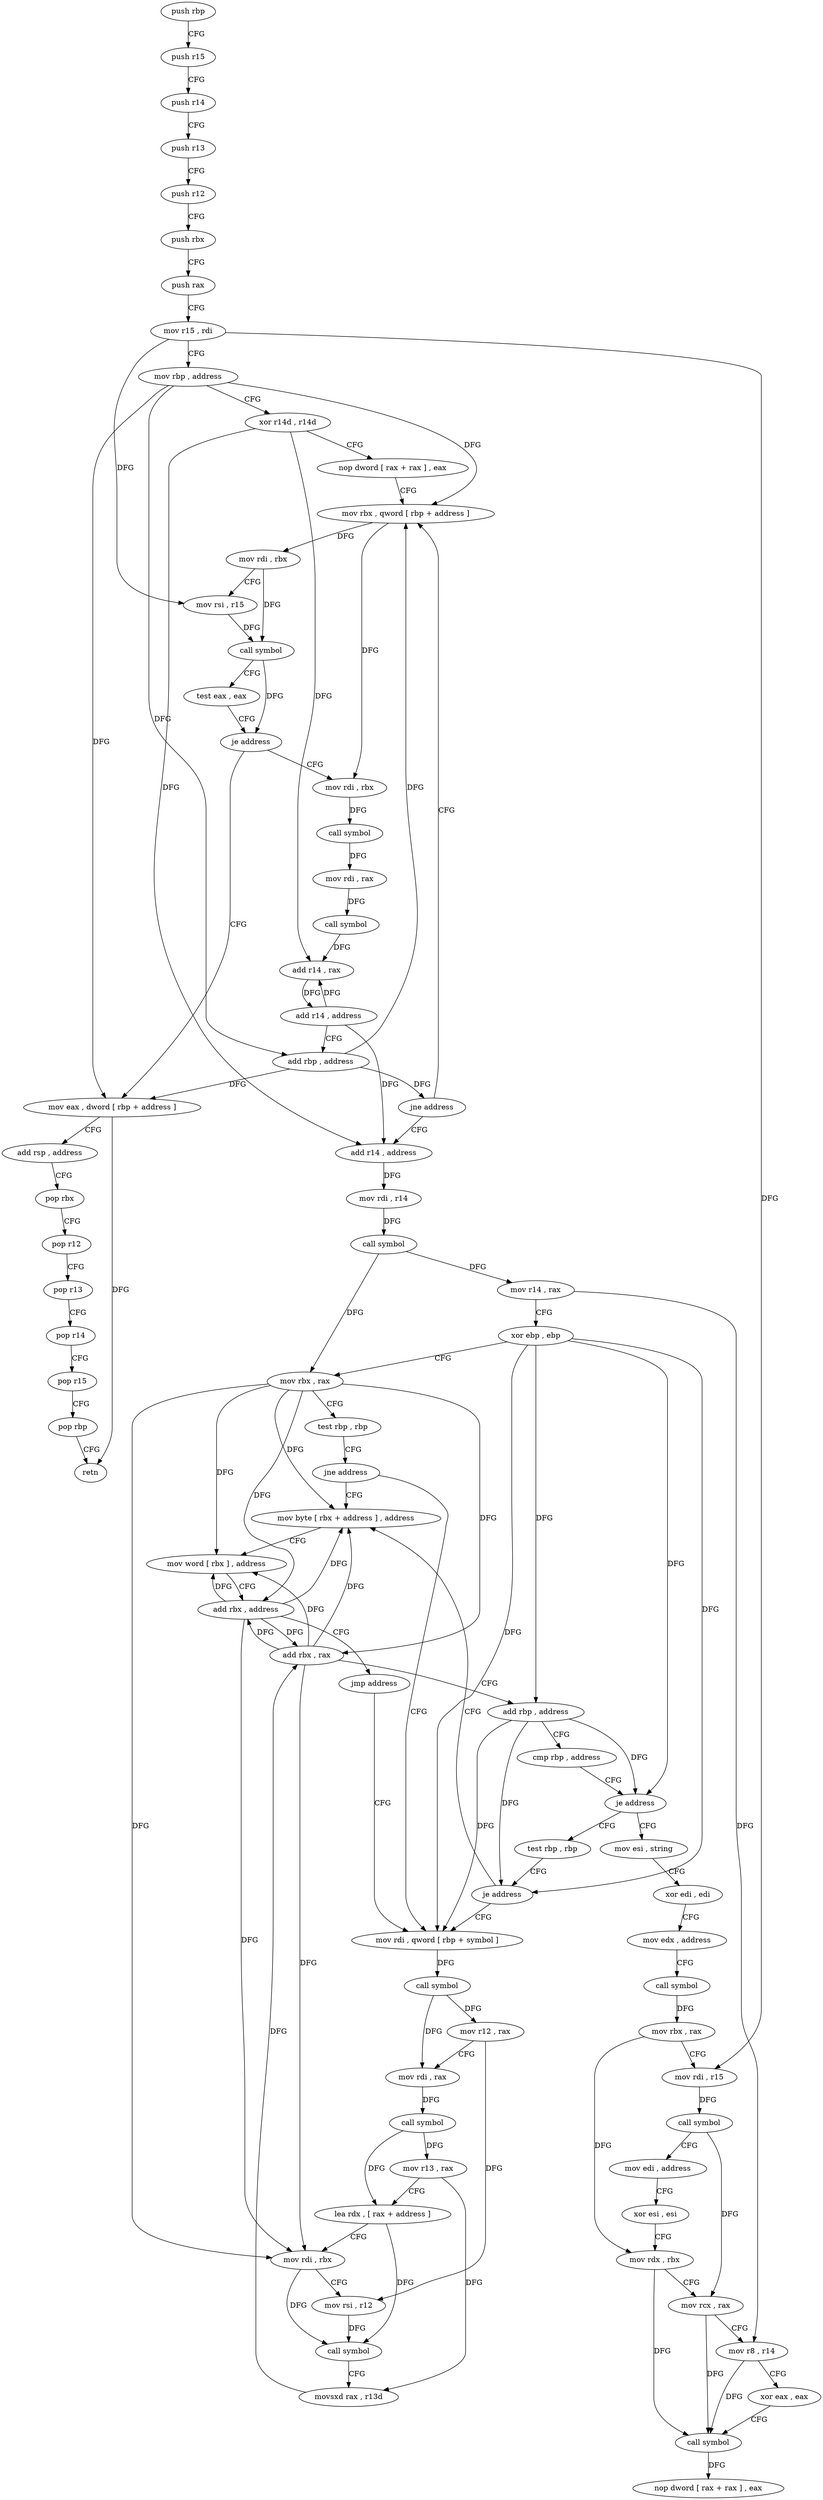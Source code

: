 digraph "func" {
"4213216" [label = "push rbp" ]
"4213217" [label = "push r15" ]
"4213219" [label = "push r14" ]
"4213221" [label = "push r13" ]
"4213223" [label = "push r12" ]
"4213225" [label = "push rbx" ]
"4213226" [label = "push rax" ]
"4213227" [label = "mov r15 , rdi" ]
"4213230" [label = "mov rbp , address" ]
"4213237" [label = "xor r14d , r14d" ]
"4213240" [label = "nop dword [ rax + rax ] , eax" ]
"4213248" [label = "mov rbx , qword [ rbp + address ]" ]
"4213408" [label = "mov eax , dword [ rbp + address ]" ]
"4213414" [label = "add rsp , address" ]
"4213418" [label = "pop rbx" ]
"4213419" [label = "pop r12" ]
"4213421" [label = "pop r13" ]
"4213423" [label = "pop r14" ]
"4213425" [label = "pop r15" ]
"4213427" [label = "pop rbp" ]
"4213428" [label = "retn" ]
"4213274" [label = "mov rdi , rbx" ]
"4213277" [label = "call symbol" ]
"4213282" [label = "mov rdi , rax" ]
"4213285" [label = "call symbol" ]
"4213290" [label = "add r14 , rax" ]
"4213293" [label = "add r14 , address" ]
"4213297" [label = "add rbp , address" ]
"4213301" [label = "jne address" ]
"4213303" [label = "add r14 , address" ]
"4213255" [label = "mov rdi , rbx" ]
"4213258" [label = "mov rsi , r15" ]
"4213261" [label = "call symbol" ]
"4213266" [label = "test eax , eax" ]
"4213268" [label = "je address" ]
"4213307" [label = "mov rdi , r14" ]
"4213310" [label = "call symbol" ]
"4213315" [label = "mov r14 , rax" ]
"4213318" [label = "xor ebp , ebp" ]
"4213320" [label = "mov rbx , rax" ]
"4213323" [label = "test rbp , rbp" ]
"4213326" [label = "jne address" ]
"4213393" [label = "mov byte [ rbx + address ] , address" ]
"4213328" [label = "mov rdi , qword [ rbp + symbol ]" ]
"4213397" [label = "mov word [ rbx ] , address" ]
"4213402" [label = "add rbx , address" ]
"4213406" [label = "jmp address" ]
"4213335" [label = "call symbol" ]
"4213340" [label = "mov r12 , rax" ]
"4213343" [label = "mov rdi , rax" ]
"4213346" [label = "call symbol" ]
"4213351" [label = "mov r13 , rax" ]
"4213354" [label = "lea rdx , [ rax + address ]" ]
"4213358" [label = "mov rdi , rbx" ]
"4213361" [label = "mov rsi , r12" ]
"4213364" [label = "call symbol" ]
"4213369" [label = "movsxd rax , r13d" ]
"4213372" [label = "add rbx , rax" ]
"4213375" [label = "add rbp , address" ]
"4213379" [label = "cmp rbp , address" ]
"4213386" [label = "je address" ]
"4213429" [label = "mov esi , string" ]
"4213388" [label = "test rbp , rbp" ]
"4213434" [label = "xor edi , edi" ]
"4213436" [label = "mov edx , address" ]
"4213441" [label = "call symbol" ]
"4213446" [label = "mov rbx , rax" ]
"4213449" [label = "mov rdi , r15" ]
"4213452" [label = "call symbol" ]
"4213457" [label = "mov edi , address" ]
"4213462" [label = "xor esi , esi" ]
"4213464" [label = "mov rdx , rbx" ]
"4213467" [label = "mov rcx , rax" ]
"4213470" [label = "mov r8 , r14" ]
"4213473" [label = "xor eax , eax" ]
"4213475" [label = "call symbol" ]
"4213480" [label = "nop dword [ rax + rax ] , eax" ]
"4213391" [label = "je address" ]
"4213216" -> "4213217" [ label = "CFG" ]
"4213217" -> "4213219" [ label = "CFG" ]
"4213219" -> "4213221" [ label = "CFG" ]
"4213221" -> "4213223" [ label = "CFG" ]
"4213223" -> "4213225" [ label = "CFG" ]
"4213225" -> "4213226" [ label = "CFG" ]
"4213226" -> "4213227" [ label = "CFG" ]
"4213227" -> "4213230" [ label = "CFG" ]
"4213227" -> "4213258" [ label = "DFG" ]
"4213227" -> "4213449" [ label = "DFG" ]
"4213230" -> "4213237" [ label = "CFG" ]
"4213230" -> "4213248" [ label = "DFG" ]
"4213230" -> "4213408" [ label = "DFG" ]
"4213230" -> "4213297" [ label = "DFG" ]
"4213237" -> "4213240" [ label = "CFG" ]
"4213237" -> "4213290" [ label = "DFG" ]
"4213237" -> "4213303" [ label = "DFG" ]
"4213240" -> "4213248" [ label = "CFG" ]
"4213248" -> "4213255" [ label = "DFG" ]
"4213248" -> "4213274" [ label = "DFG" ]
"4213408" -> "4213414" [ label = "CFG" ]
"4213408" -> "4213428" [ label = "DFG" ]
"4213414" -> "4213418" [ label = "CFG" ]
"4213418" -> "4213419" [ label = "CFG" ]
"4213419" -> "4213421" [ label = "CFG" ]
"4213421" -> "4213423" [ label = "CFG" ]
"4213423" -> "4213425" [ label = "CFG" ]
"4213425" -> "4213427" [ label = "CFG" ]
"4213427" -> "4213428" [ label = "CFG" ]
"4213274" -> "4213277" [ label = "DFG" ]
"4213277" -> "4213282" [ label = "DFG" ]
"4213282" -> "4213285" [ label = "DFG" ]
"4213285" -> "4213290" [ label = "DFG" ]
"4213290" -> "4213293" [ label = "DFG" ]
"4213293" -> "4213297" [ label = "CFG" ]
"4213293" -> "4213290" [ label = "DFG" ]
"4213293" -> "4213303" [ label = "DFG" ]
"4213297" -> "4213301" [ label = "DFG" ]
"4213297" -> "4213248" [ label = "DFG" ]
"4213297" -> "4213408" [ label = "DFG" ]
"4213301" -> "4213248" [ label = "CFG" ]
"4213301" -> "4213303" [ label = "CFG" ]
"4213303" -> "4213307" [ label = "DFG" ]
"4213255" -> "4213258" [ label = "CFG" ]
"4213255" -> "4213261" [ label = "DFG" ]
"4213258" -> "4213261" [ label = "DFG" ]
"4213261" -> "4213266" [ label = "CFG" ]
"4213261" -> "4213268" [ label = "DFG" ]
"4213266" -> "4213268" [ label = "CFG" ]
"4213268" -> "4213408" [ label = "CFG" ]
"4213268" -> "4213274" [ label = "CFG" ]
"4213307" -> "4213310" [ label = "DFG" ]
"4213310" -> "4213315" [ label = "DFG" ]
"4213310" -> "4213320" [ label = "DFG" ]
"4213315" -> "4213318" [ label = "CFG" ]
"4213315" -> "4213470" [ label = "DFG" ]
"4213318" -> "4213320" [ label = "CFG" ]
"4213318" -> "4213328" [ label = "DFG" ]
"4213318" -> "4213375" [ label = "DFG" ]
"4213318" -> "4213386" [ label = "DFG" ]
"4213318" -> "4213391" [ label = "DFG" ]
"4213320" -> "4213323" [ label = "CFG" ]
"4213320" -> "4213393" [ label = "DFG" ]
"4213320" -> "4213397" [ label = "DFG" ]
"4213320" -> "4213402" [ label = "DFG" ]
"4213320" -> "4213358" [ label = "DFG" ]
"4213320" -> "4213372" [ label = "DFG" ]
"4213323" -> "4213326" [ label = "CFG" ]
"4213326" -> "4213393" [ label = "CFG" ]
"4213326" -> "4213328" [ label = "CFG" ]
"4213393" -> "4213397" [ label = "CFG" ]
"4213328" -> "4213335" [ label = "DFG" ]
"4213397" -> "4213402" [ label = "CFG" ]
"4213402" -> "4213406" [ label = "CFG" ]
"4213402" -> "4213393" [ label = "DFG" ]
"4213402" -> "4213397" [ label = "DFG" ]
"4213402" -> "4213358" [ label = "DFG" ]
"4213402" -> "4213372" [ label = "DFG" ]
"4213406" -> "4213328" [ label = "CFG" ]
"4213335" -> "4213340" [ label = "DFG" ]
"4213335" -> "4213343" [ label = "DFG" ]
"4213340" -> "4213343" [ label = "CFG" ]
"4213340" -> "4213361" [ label = "DFG" ]
"4213343" -> "4213346" [ label = "DFG" ]
"4213346" -> "4213351" [ label = "DFG" ]
"4213346" -> "4213354" [ label = "DFG" ]
"4213351" -> "4213354" [ label = "CFG" ]
"4213351" -> "4213369" [ label = "DFG" ]
"4213354" -> "4213358" [ label = "CFG" ]
"4213354" -> "4213364" [ label = "DFG" ]
"4213358" -> "4213361" [ label = "CFG" ]
"4213358" -> "4213364" [ label = "DFG" ]
"4213361" -> "4213364" [ label = "DFG" ]
"4213364" -> "4213369" [ label = "CFG" ]
"4213369" -> "4213372" [ label = "DFG" ]
"4213372" -> "4213375" [ label = "CFG" ]
"4213372" -> "4213393" [ label = "DFG" ]
"4213372" -> "4213397" [ label = "DFG" ]
"4213372" -> "4213402" [ label = "DFG" ]
"4213372" -> "4213358" [ label = "DFG" ]
"4213375" -> "4213379" [ label = "CFG" ]
"4213375" -> "4213328" [ label = "DFG" ]
"4213375" -> "4213386" [ label = "DFG" ]
"4213375" -> "4213391" [ label = "DFG" ]
"4213379" -> "4213386" [ label = "CFG" ]
"4213386" -> "4213429" [ label = "CFG" ]
"4213386" -> "4213388" [ label = "CFG" ]
"4213429" -> "4213434" [ label = "CFG" ]
"4213388" -> "4213391" [ label = "CFG" ]
"4213434" -> "4213436" [ label = "CFG" ]
"4213436" -> "4213441" [ label = "CFG" ]
"4213441" -> "4213446" [ label = "DFG" ]
"4213446" -> "4213449" [ label = "CFG" ]
"4213446" -> "4213464" [ label = "DFG" ]
"4213449" -> "4213452" [ label = "DFG" ]
"4213452" -> "4213457" [ label = "CFG" ]
"4213452" -> "4213467" [ label = "DFG" ]
"4213457" -> "4213462" [ label = "CFG" ]
"4213462" -> "4213464" [ label = "CFG" ]
"4213464" -> "4213467" [ label = "CFG" ]
"4213464" -> "4213475" [ label = "DFG" ]
"4213467" -> "4213470" [ label = "CFG" ]
"4213467" -> "4213475" [ label = "DFG" ]
"4213470" -> "4213473" [ label = "CFG" ]
"4213470" -> "4213475" [ label = "DFG" ]
"4213473" -> "4213475" [ label = "CFG" ]
"4213475" -> "4213480" [ label = "DFG" ]
"4213391" -> "4213328" [ label = "CFG" ]
"4213391" -> "4213393" [ label = "CFG" ]
}
